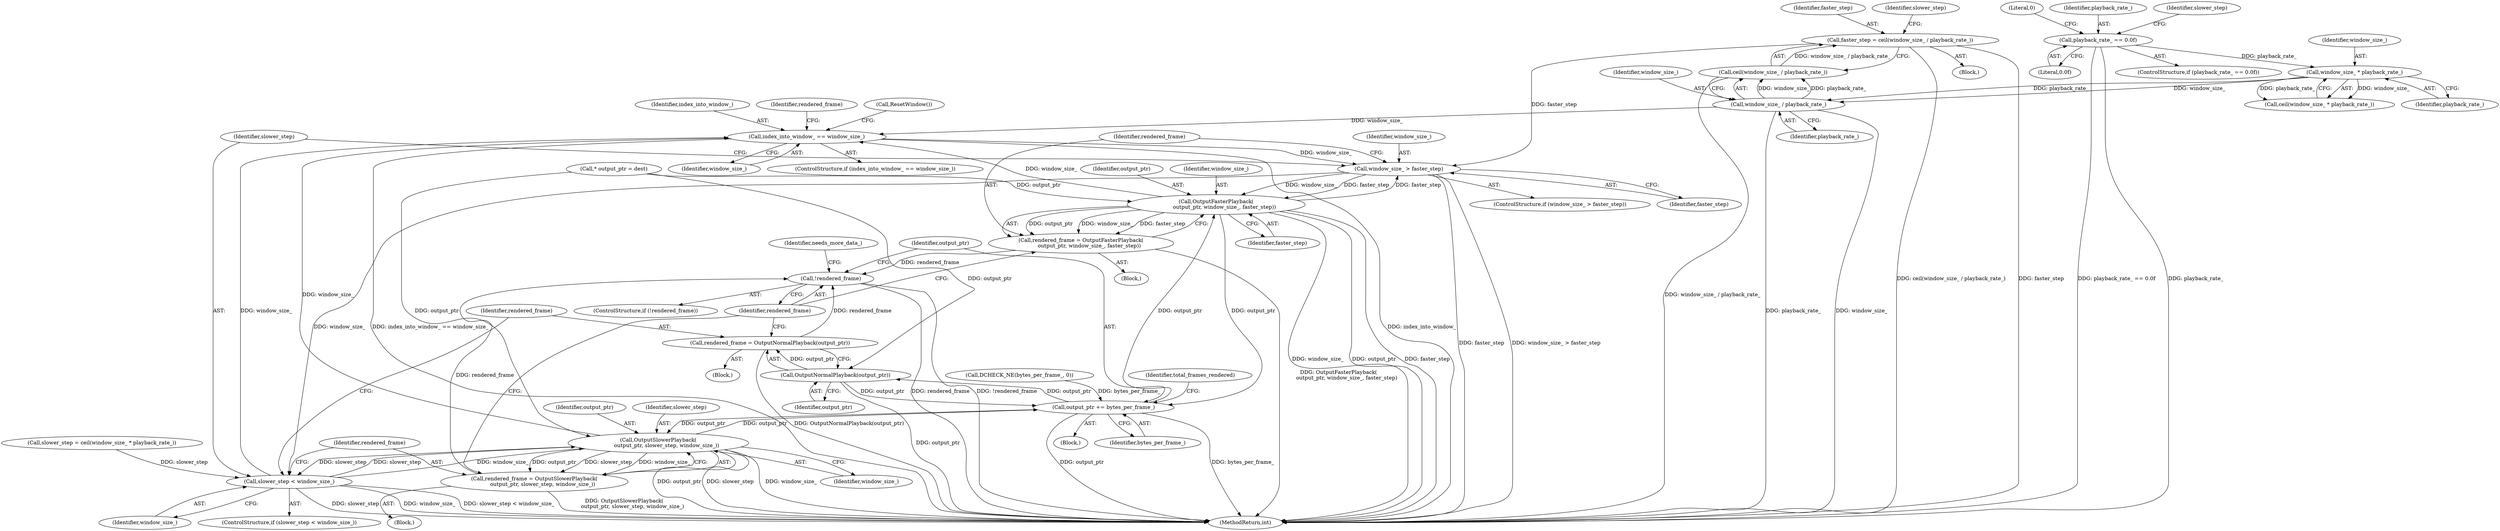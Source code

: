 digraph "0_Chrome_802ecdb9cee0d66fe546bdf24e98150f8f716ad8@integer" {
"1000121" [label="(Call,faster_step = ceil(window_size_ / playback_rate_))"];
"1000123" [label="(Call,ceil(window_size_ / playback_rate_))"];
"1000124" [label="(Call,window_size_ / playback_rate_)"];
"1000117" [label="(Call,window_size_ * playback_rate_)"];
"1000108" [label="(Call,playback_rate_ == 0.0f)"];
"1000156" [label="(Call,window_size_ > faster_step)"];
"1000162" [label="(Call,OutputFasterPlayback(\n          output_ptr, window_size_, faster_step))"];
"1000147" [label="(Call,index_into_window_ == window_size_)"];
"1000160" [label="(Call,rendered_frame = OutputFasterPlayback(\n          output_ptr, window_size_, faster_step))"];
"1000185" [label="(Call,!rendered_frame)"];
"1000192" [label="(Call,output_ptr += bytes_per_frame_)"];
"1000174" [label="(Call,OutputSlowerPlayback(\n          output_ptr, slower_step, window_size_))"];
"1000168" [label="(Call,slower_step < window_size_)"];
"1000172" [label="(Call,rendered_frame = OutputSlowerPlayback(\n          output_ptr, slower_step, window_size_))"];
"1000182" [label="(Call,OutputNormalPlayback(output_ptr))"];
"1000180" [label="(Call,rendered_frame = OutputNormalPlayback(output_ptr))"];
"1000110" [label="(Literal,0.0f)"];
"1000199" [label="(MethodReturn,int)"];
"1000159" [label="(Block,)"];
"1000182" [label="(Call,OutputNormalPlayback(output_ptr))"];
"1000170" [label="(Identifier,window_size_)"];
"1000177" [label="(Identifier,window_size_)"];
"1000158" [label="(Identifier,faster_step)"];
"1000162" [label="(Call,OutputFasterPlayback(\n          output_ptr, window_size_, faster_step))"];
"1000173" [label="(Identifier,rendered_frame)"];
"1000174" [label="(Call,OutputSlowerPlayback(\n          output_ptr, slower_step, window_size_))"];
"1000112" [label="(Literal,0)"];
"1000169" [label="(Identifier,slower_step)"];
"1000153" [label="(Identifier,rendered_frame)"];
"1000107" [label="(ControlStructure,if (playback_rate_ == 0.0f))"];
"1000163" [label="(Identifier,output_ptr)"];
"1000181" [label="(Identifier,rendered_frame)"];
"1000147" [label="(Call,index_into_window_ == window_size_)"];
"1000119" [label="(Identifier,playback_rate_)"];
"1000116" [label="(Call,ceil(window_size_ * playback_rate_))"];
"1000184" [label="(ControlStructure,if (!rendered_frame))"];
"1000189" [label="(Identifier,needs_more_data_)"];
"1000172" [label="(Call,rendered_frame = OutputSlowerPlayback(\n          output_ptr, slower_step, window_size_))"];
"1000124" [label="(Call,window_size_ / playback_rate_)"];
"1000194" [label="(Identifier,bytes_per_frame_)"];
"1000175" [label="(Identifier,output_ptr)"];
"1000123" [label="(Call,ceil(window_size_ / playback_rate_))"];
"1000122" [label="(Identifier,faster_step)"];
"1000179" [label="(Block,)"];
"1000126" [label="(Identifier,playback_rate_)"];
"1000109" [label="(Identifier,playback_rate_)"];
"1000118" [label="(Identifier,window_size_)"];
"1000160" [label="(Call,rendered_frame = OutputFasterPlayback(\n          output_ptr, window_size_, faster_step))"];
"1000164" [label="(Identifier,window_size_)"];
"1000161" [label="(Identifier,rendered_frame)"];
"1000155" [label="(ControlStructure,if (window_size_ > faster_step))"];
"1000196" [label="(Identifier,total_frames_rendered)"];
"1000115" [label="(Identifier,slower_step)"];
"1000157" [label="(Identifier,window_size_)"];
"1000176" [label="(Identifier,slower_step)"];
"1000193" [label="(Identifier,output_ptr)"];
"1000149" [label="(Identifier,window_size_)"];
"1000165" [label="(Identifier,faster_step)"];
"1000156" [label="(Call,window_size_ > faster_step)"];
"1000145" [label="(Block,)"];
"1000192" [label="(Call,output_ptr += bytes_per_frame_)"];
"1000117" [label="(Call,window_size_ * playback_rate_)"];
"1000183" [label="(Identifier,output_ptr)"];
"1000121" [label="(Call,faster_step = ceil(window_size_ / playback_rate_))"];
"1000129" [label="(Identifier,slower_step)"];
"1000103" [label="(Block,)"];
"1000180" [label="(Call,rendered_frame = OutputNormalPlayback(output_ptr))"];
"1000104" [label="(Call,DCHECK_NE(bytes_per_frame_, 0))"];
"1000114" [label="(Call,slower_step = ceil(window_size_ * playback_rate_))"];
"1000150" [label="(Call,ResetWindow())"];
"1000146" [label="(ControlStructure,if (index_into_window_ == window_size_))"];
"1000108" [label="(Call,playback_rate_ == 0.0f)"];
"1000167" [label="(ControlStructure,if (slower_step < window_size_))"];
"1000125" [label="(Identifier,window_size_)"];
"1000171" [label="(Block,)"];
"1000168" [label="(Call,slower_step < window_size_)"];
"1000185" [label="(Call,!rendered_frame)"];
"1000148" [label="(Identifier,index_into_window_)"];
"1000138" [label="(Call,* output_ptr = dest)"];
"1000186" [label="(Identifier,rendered_frame)"];
"1000121" -> "1000103"  [label="AST: "];
"1000121" -> "1000123"  [label="CFG: "];
"1000122" -> "1000121"  [label="AST: "];
"1000123" -> "1000121"  [label="AST: "];
"1000129" -> "1000121"  [label="CFG: "];
"1000121" -> "1000199"  [label="DDG: ceil(window_size_ / playback_rate_)"];
"1000121" -> "1000199"  [label="DDG: faster_step"];
"1000123" -> "1000121"  [label="DDG: window_size_ / playback_rate_"];
"1000121" -> "1000156"  [label="DDG: faster_step"];
"1000123" -> "1000124"  [label="CFG: "];
"1000124" -> "1000123"  [label="AST: "];
"1000123" -> "1000199"  [label="DDG: window_size_ / playback_rate_"];
"1000124" -> "1000123"  [label="DDG: window_size_"];
"1000124" -> "1000123"  [label="DDG: playback_rate_"];
"1000124" -> "1000126"  [label="CFG: "];
"1000125" -> "1000124"  [label="AST: "];
"1000126" -> "1000124"  [label="AST: "];
"1000124" -> "1000199"  [label="DDG: playback_rate_"];
"1000124" -> "1000199"  [label="DDG: window_size_"];
"1000117" -> "1000124"  [label="DDG: window_size_"];
"1000117" -> "1000124"  [label="DDG: playback_rate_"];
"1000124" -> "1000147"  [label="DDG: window_size_"];
"1000117" -> "1000116"  [label="AST: "];
"1000117" -> "1000119"  [label="CFG: "];
"1000118" -> "1000117"  [label="AST: "];
"1000119" -> "1000117"  [label="AST: "];
"1000116" -> "1000117"  [label="CFG: "];
"1000117" -> "1000116"  [label="DDG: window_size_"];
"1000117" -> "1000116"  [label="DDG: playback_rate_"];
"1000108" -> "1000117"  [label="DDG: playback_rate_"];
"1000108" -> "1000107"  [label="AST: "];
"1000108" -> "1000110"  [label="CFG: "];
"1000109" -> "1000108"  [label="AST: "];
"1000110" -> "1000108"  [label="AST: "];
"1000112" -> "1000108"  [label="CFG: "];
"1000115" -> "1000108"  [label="CFG: "];
"1000108" -> "1000199"  [label="DDG: playback_rate_ == 0.0f"];
"1000108" -> "1000199"  [label="DDG: playback_rate_"];
"1000156" -> "1000155"  [label="AST: "];
"1000156" -> "1000158"  [label="CFG: "];
"1000157" -> "1000156"  [label="AST: "];
"1000158" -> "1000156"  [label="AST: "];
"1000161" -> "1000156"  [label="CFG: "];
"1000169" -> "1000156"  [label="CFG: "];
"1000156" -> "1000199"  [label="DDG: faster_step"];
"1000156" -> "1000199"  [label="DDG: window_size_ > faster_step"];
"1000147" -> "1000156"  [label="DDG: window_size_"];
"1000162" -> "1000156"  [label="DDG: faster_step"];
"1000156" -> "1000162"  [label="DDG: window_size_"];
"1000156" -> "1000162"  [label="DDG: faster_step"];
"1000156" -> "1000168"  [label="DDG: window_size_"];
"1000162" -> "1000160"  [label="AST: "];
"1000162" -> "1000165"  [label="CFG: "];
"1000163" -> "1000162"  [label="AST: "];
"1000164" -> "1000162"  [label="AST: "];
"1000165" -> "1000162"  [label="AST: "];
"1000160" -> "1000162"  [label="CFG: "];
"1000162" -> "1000199"  [label="DDG: window_size_"];
"1000162" -> "1000199"  [label="DDG: output_ptr"];
"1000162" -> "1000199"  [label="DDG: faster_step"];
"1000162" -> "1000147"  [label="DDG: window_size_"];
"1000162" -> "1000160"  [label="DDG: output_ptr"];
"1000162" -> "1000160"  [label="DDG: window_size_"];
"1000162" -> "1000160"  [label="DDG: faster_step"];
"1000138" -> "1000162"  [label="DDG: output_ptr"];
"1000192" -> "1000162"  [label="DDG: output_ptr"];
"1000162" -> "1000192"  [label="DDG: output_ptr"];
"1000147" -> "1000146"  [label="AST: "];
"1000147" -> "1000149"  [label="CFG: "];
"1000148" -> "1000147"  [label="AST: "];
"1000149" -> "1000147"  [label="AST: "];
"1000150" -> "1000147"  [label="CFG: "];
"1000153" -> "1000147"  [label="CFG: "];
"1000147" -> "1000199"  [label="DDG: index_into_window_"];
"1000147" -> "1000199"  [label="DDG: index_into_window_ == window_size_"];
"1000174" -> "1000147"  [label="DDG: window_size_"];
"1000168" -> "1000147"  [label="DDG: window_size_"];
"1000160" -> "1000159"  [label="AST: "];
"1000161" -> "1000160"  [label="AST: "];
"1000186" -> "1000160"  [label="CFG: "];
"1000160" -> "1000199"  [label="DDG: OutputFasterPlayback(\n          output_ptr, window_size_, faster_step)"];
"1000160" -> "1000185"  [label="DDG: rendered_frame"];
"1000185" -> "1000184"  [label="AST: "];
"1000185" -> "1000186"  [label="CFG: "];
"1000186" -> "1000185"  [label="AST: "];
"1000189" -> "1000185"  [label="CFG: "];
"1000193" -> "1000185"  [label="CFG: "];
"1000185" -> "1000199"  [label="DDG: !rendered_frame"];
"1000185" -> "1000199"  [label="DDG: rendered_frame"];
"1000180" -> "1000185"  [label="DDG: rendered_frame"];
"1000172" -> "1000185"  [label="DDG: rendered_frame"];
"1000192" -> "1000145"  [label="AST: "];
"1000192" -> "1000194"  [label="CFG: "];
"1000193" -> "1000192"  [label="AST: "];
"1000194" -> "1000192"  [label="AST: "];
"1000196" -> "1000192"  [label="CFG: "];
"1000192" -> "1000199"  [label="DDG: bytes_per_frame_"];
"1000192" -> "1000199"  [label="DDG: output_ptr"];
"1000192" -> "1000174"  [label="DDG: output_ptr"];
"1000192" -> "1000182"  [label="DDG: output_ptr"];
"1000104" -> "1000192"  [label="DDG: bytes_per_frame_"];
"1000182" -> "1000192"  [label="DDG: output_ptr"];
"1000174" -> "1000192"  [label="DDG: output_ptr"];
"1000174" -> "1000172"  [label="AST: "];
"1000174" -> "1000177"  [label="CFG: "];
"1000175" -> "1000174"  [label="AST: "];
"1000176" -> "1000174"  [label="AST: "];
"1000177" -> "1000174"  [label="AST: "];
"1000172" -> "1000174"  [label="CFG: "];
"1000174" -> "1000199"  [label="DDG: slower_step"];
"1000174" -> "1000199"  [label="DDG: window_size_"];
"1000174" -> "1000199"  [label="DDG: output_ptr"];
"1000174" -> "1000168"  [label="DDG: slower_step"];
"1000174" -> "1000172"  [label="DDG: output_ptr"];
"1000174" -> "1000172"  [label="DDG: slower_step"];
"1000174" -> "1000172"  [label="DDG: window_size_"];
"1000138" -> "1000174"  [label="DDG: output_ptr"];
"1000168" -> "1000174"  [label="DDG: slower_step"];
"1000168" -> "1000174"  [label="DDG: window_size_"];
"1000168" -> "1000167"  [label="AST: "];
"1000168" -> "1000170"  [label="CFG: "];
"1000169" -> "1000168"  [label="AST: "];
"1000170" -> "1000168"  [label="AST: "];
"1000173" -> "1000168"  [label="CFG: "];
"1000181" -> "1000168"  [label="CFG: "];
"1000168" -> "1000199"  [label="DDG: slower_step < window_size_"];
"1000168" -> "1000199"  [label="DDG: slower_step"];
"1000168" -> "1000199"  [label="DDG: window_size_"];
"1000114" -> "1000168"  [label="DDG: slower_step"];
"1000172" -> "1000171"  [label="AST: "];
"1000173" -> "1000172"  [label="AST: "];
"1000186" -> "1000172"  [label="CFG: "];
"1000172" -> "1000199"  [label="DDG: OutputSlowerPlayback(\n          output_ptr, slower_step, window_size_)"];
"1000182" -> "1000180"  [label="AST: "];
"1000182" -> "1000183"  [label="CFG: "];
"1000183" -> "1000182"  [label="AST: "];
"1000180" -> "1000182"  [label="CFG: "];
"1000182" -> "1000199"  [label="DDG: output_ptr"];
"1000182" -> "1000180"  [label="DDG: output_ptr"];
"1000138" -> "1000182"  [label="DDG: output_ptr"];
"1000180" -> "1000179"  [label="AST: "];
"1000181" -> "1000180"  [label="AST: "];
"1000186" -> "1000180"  [label="CFG: "];
"1000180" -> "1000199"  [label="DDG: OutputNormalPlayback(output_ptr)"];
}
